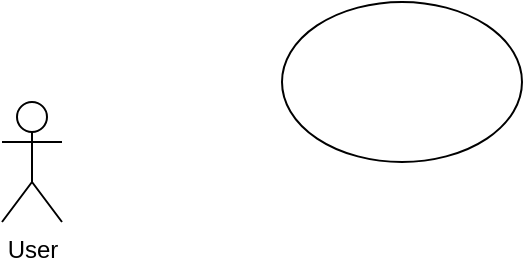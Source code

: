 <mxfile version="21.7.1" type="github">
  <diagram name="Página-1" id="gV9oxbuTVXg3eg2Cbcgz">
    <mxGraphModel dx="1250" dy="603" grid="1" gridSize="10" guides="1" tooltips="1" connect="1" arrows="1" fold="1" page="1" pageScale="1" pageWidth="827" pageHeight="1169" math="0" shadow="0">
      <root>
        <mxCell id="0" />
        <mxCell id="1" parent="0" />
        <mxCell id="rwAnFuNk-351OZnuZdXg-1" value="User" style="shape=umlActor;verticalLabelPosition=bottom;verticalAlign=top;html=1;outlineConnect=0;" vertex="1" parent="1">
          <mxGeometry x="120" y="340" width="30" height="60" as="geometry" />
        </mxCell>
        <mxCell id="rwAnFuNk-351OZnuZdXg-4" value="" style="ellipse;whiteSpace=wrap;html=1;" vertex="1" parent="1">
          <mxGeometry x="260" y="290" width="120" height="80" as="geometry" />
        </mxCell>
      </root>
    </mxGraphModel>
  </diagram>
</mxfile>
